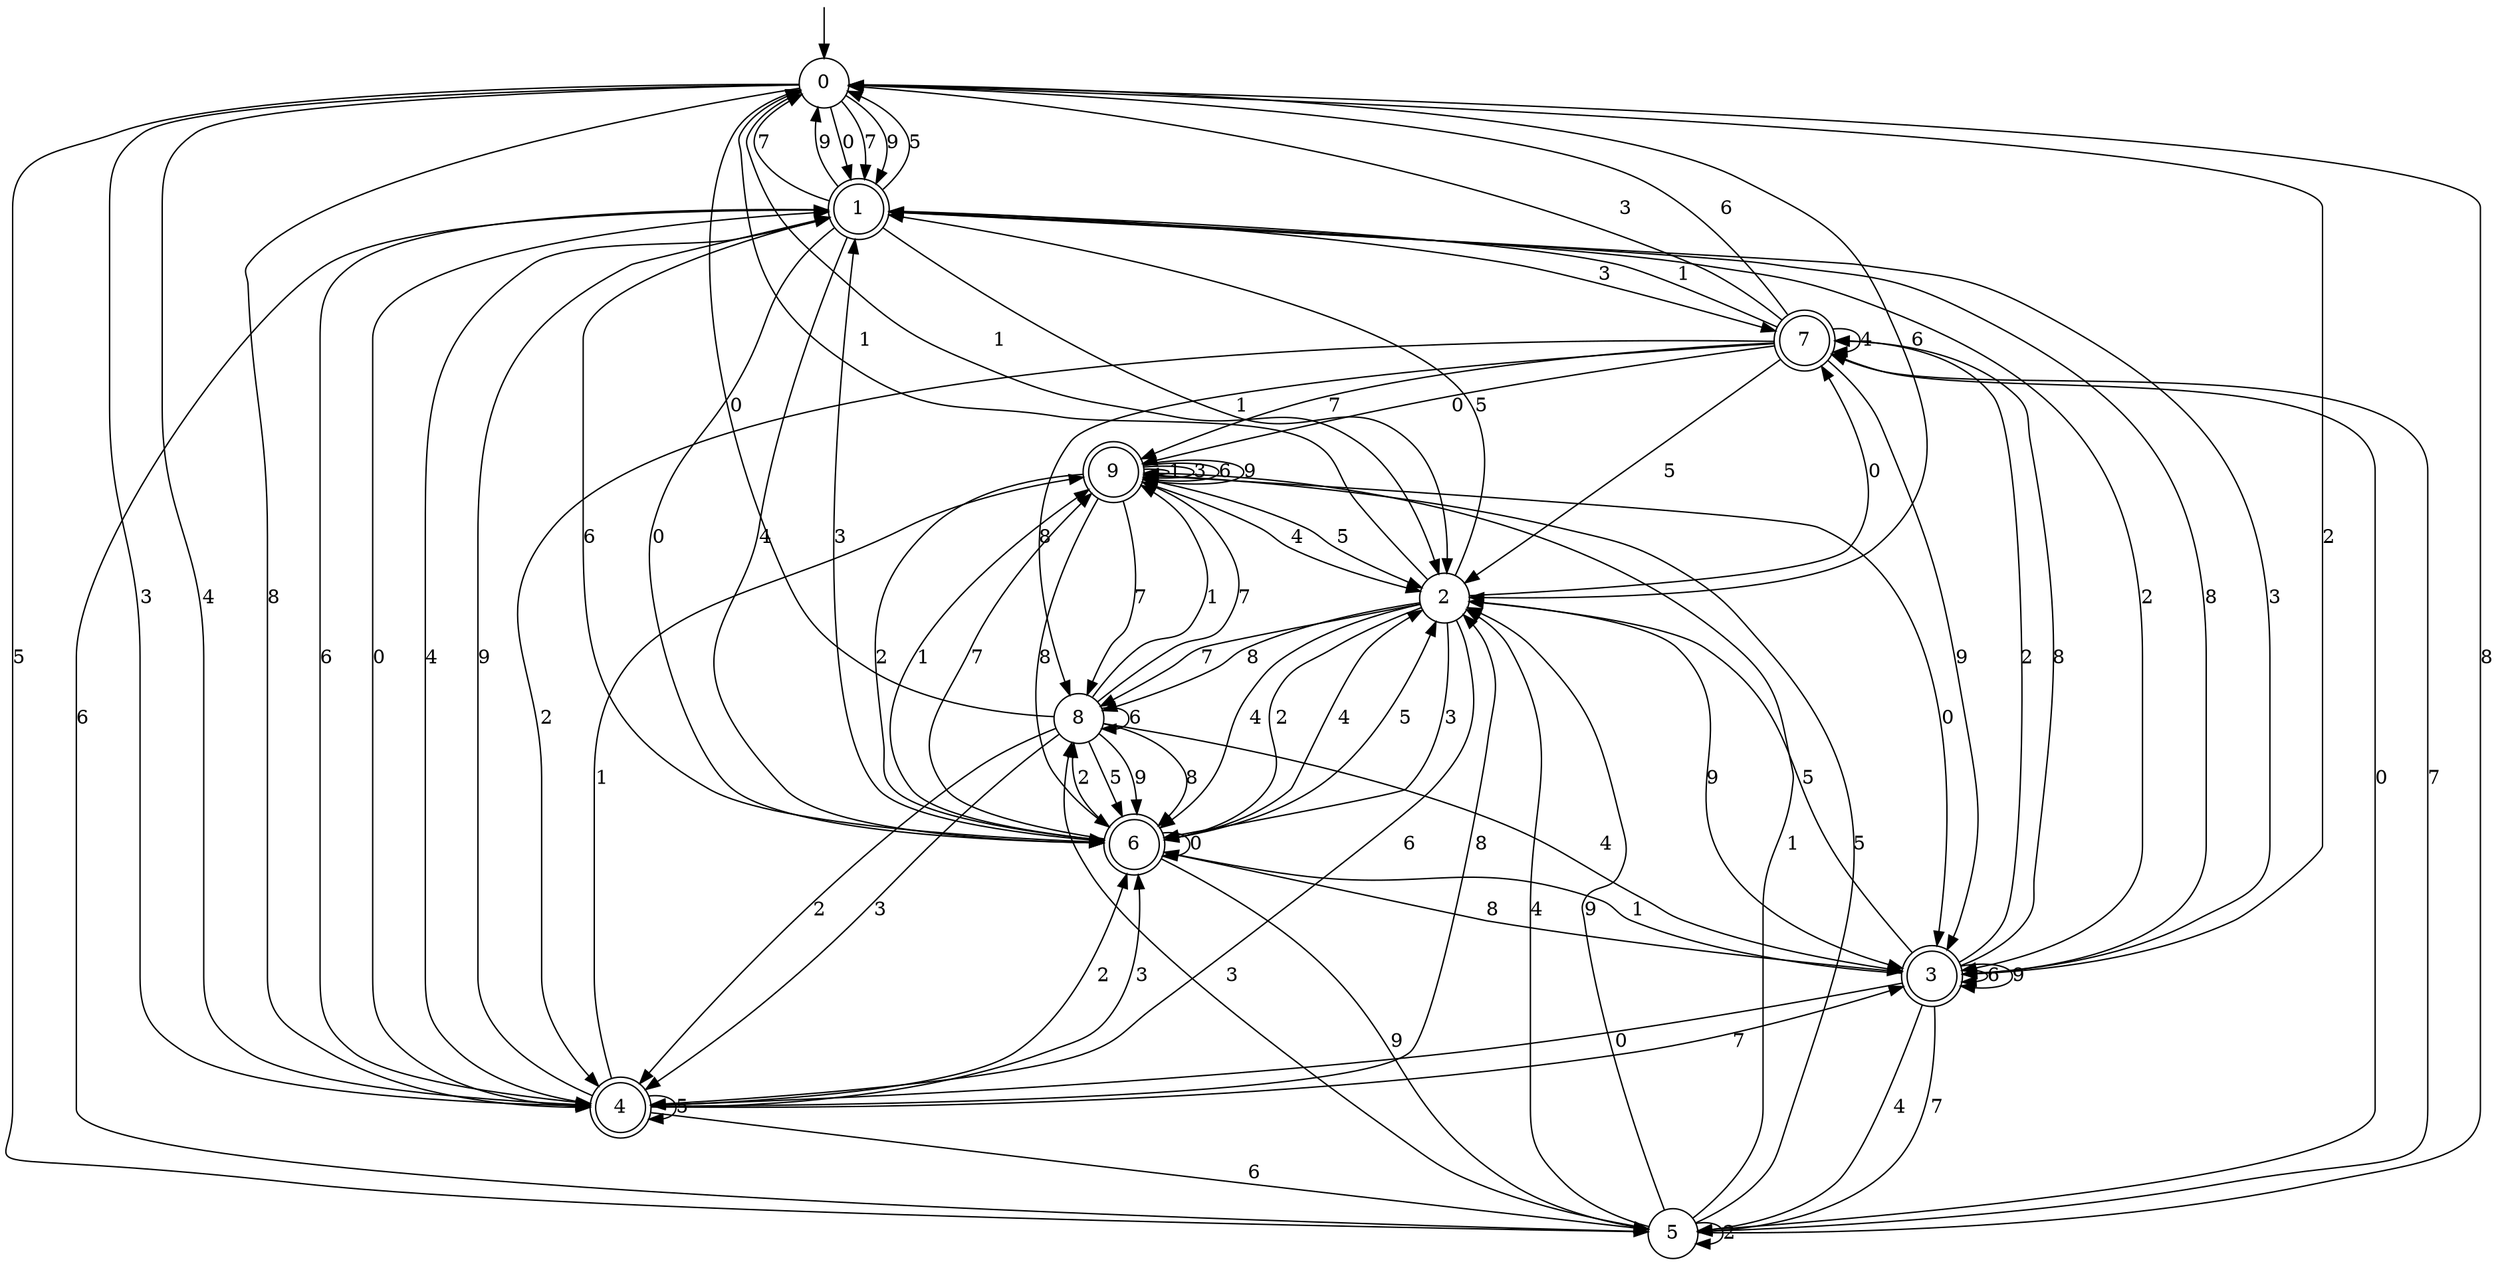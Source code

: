 digraph g {

	s0 [shape="circle" label="0"];
	s1 [shape="doublecircle" label="1"];
	s2 [shape="circle" label="2"];
	s3 [shape="doublecircle" label="3"];
	s4 [shape="doublecircle" label="4"];
	s5 [shape="circle" label="5"];
	s6 [shape="doublecircle" label="6"];
	s7 [shape="doublecircle" label="7"];
	s8 [shape="circle" label="8"];
	s9 [shape="doublecircle" label="9"];
	s0 -> s1 [label="0"];
	s0 -> s2 [label="1"];
	s0 -> s3 [label="2"];
	s0 -> s4 [label="3"];
	s0 -> s4 [label="4"];
	s0 -> s5 [label="5"];
	s0 -> s2 [label="6"];
	s0 -> s1 [label="7"];
	s0 -> s4 [label="8"];
	s0 -> s1 [label="9"];
	s1 -> s6 [label="0"];
	s1 -> s2 [label="1"];
	s1 -> s3 [label="2"];
	s1 -> s7 [label="3"];
	s1 -> s6 [label="4"];
	s1 -> s0 [label="5"];
	s1 -> s4 [label="6"];
	s1 -> s0 [label="7"];
	s1 -> s3 [label="8"];
	s1 -> s0 [label="9"];
	s2 -> s7 [label="0"];
	s2 -> s0 [label="1"];
	s2 -> s6 [label="2"];
	s2 -> s6 [label="3"];
	s2 -> s6 [label="4"];
	s2 -> s1 [label="5"];
	s2 -> s4 [label="6"];
	s2 -> s8 [label="7"];
	s2 -> s8 [label="8"];
	s2 -> s3 [label="9"];
	s3 -> s4 [label="0"];
	s3 -> s6 [label="1"];
	s3 -> s7 [label="2"];
	s3 -> s1 [label="3"];
	s3 -> s5 [label="4"];
	s3 -> s2 [label="5"];
	s3 -> s3 [label="6"];
	s3 -> s5 [label="7"];
	s3 -> s7 [label="8"];
	s3 -> s3 [label="9"];
	s4 -> s1 [label="0"];
	s4 -> s9 [label="1"];
	s4 -> s6 [label="2"];
	s4 -> s6 [label="3"];
	s4 -> s1 [label="4"];
	s4 -> s4 [label="5"];
	s4 -> s5 [label="6"];
	s4 -> s3 [label="7"];
	s4 -> s2 [label="8"];
	s4 -> s1 [label="9"];
	s5 -> s7 [label="0"];
	s5 -> s9 [label="1"];
	s5 -> s5 [label="2"];
	s5 -> s8 [label="3"];
	s5 -> s2 [label="4"];
	s5 -> s9 [label="5"];
	s5 -> s1 [label="6"];
	s5 -> s7 [label="7"];
	s5 -> s0 [label="8"];
	s5 -> s2 [label="9"];
	s6 -> s6 [label="0"];
	s6 -> s9 [label="1"];
	s6 -> s8 [label="2"];
	s6 -> s1 [label="3"];
	s6 -> s2 [label="4"];
	s6 -> s2 [label="5"];
	s6 -> s1 [label="6"];
	s6 -> s9 [label="7"];
	s6 -> s3 [label="8"];
	s6 -> s5 [label="9"];
	s7 -> s9 [label="0"];
	s7 -> s1 [label="1"];
	s7 -> s4 [label="2"];
	s7 -> s0 [label="3"];
	s7 -> s7 [label="4"];
	s7 -> s2 [label="5"];
	s7 -> s0 [label="6"];
	s7 -> s9 [label="7"];
	s7 -> s8 [label="8"];
	s7 -> s3 [label="9"];
	s8 -> s0 [label="0"];
	s8 -> s9 [label="1"];
	s8 -> s4 [label="2"];
	s8 -> s4 [label="3"];
	s8 -> s3 [label="4"];
	s8 -> s6 [label="5"];
	s8 -> s8 [label="6"];
	s8 -> s9 [label="7"];
	s8 -> s6 [label="8"];
	s8 -> s6 [label="9"];
	s9 -> s3 [label="0"];
	s9 -> s9 [label="1"];
	s9 -> s6 [label="2"];
	s9 -> s9 [label="3"];
	s9 -> s2 [label="4"];
	s9 -> s2 [label="5"];
	s9 -> s9 [label="6"];
	s9 -> s8 [label="7"];
	s9 -> s6 [label="8"];
	s9 -> s9 [label="9"];

__start0 [label="" shape="none" width="0" height="0"];
__start0 -> s0;

}
